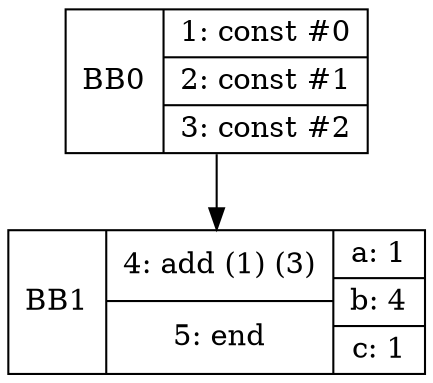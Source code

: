 digraph G {
bb0 [shape=record, label="<b>BB0 | {1: const #0|2: const #1|3: const #2}"];
bb1 [shape=record, label="<b>BB1 | {4: add (1) (3)|5: end}| {a: 1 | b: 4 | c: 1}"];
bb0:s -> bb1:n ;
}